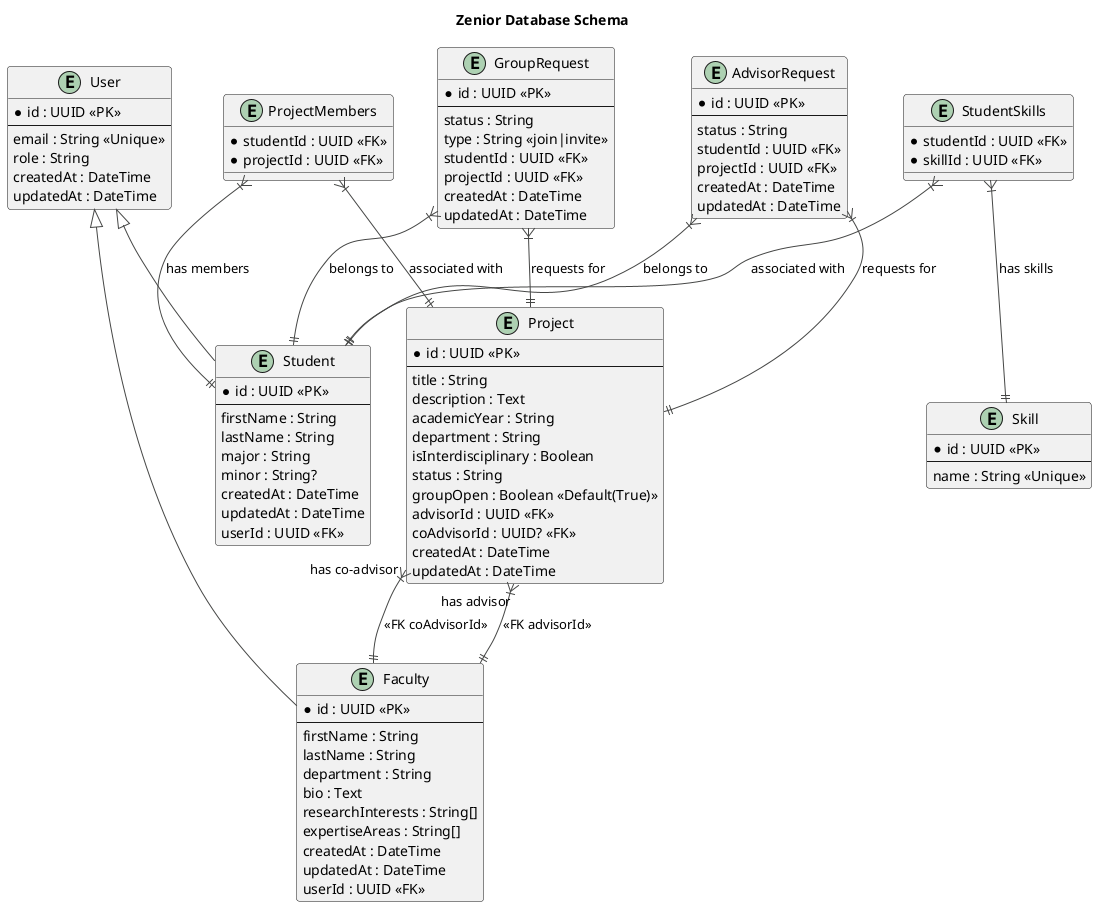 @startuml
!theme vibrant
title Zenior Database Schema

entity User {
  * id : UUID <<PK>>
  --
  email : String <<Unique>>
  role : String
  createdAt : DateTime
  updatedAt : DateTime
}

entity Student {
  * id : UUID <<PK>>
  --
  firstName : String
  lastName : String
  major : String
  minor : String?
  createdAt : DateTime
  updatedAt : DateTime
  userId : UUID <<FK>>
}

entity Faculty {
  * id : UUID <<PK>>
  --
  firstName : String
  lastName : String
  department : String
  bio : Text
  researchInterests : String[]
  expertiseAreas : String[]
  createdAt : DateTime
  updatedAt : DateTime
  userId : UUID <<FK>>
}

entity Project {
  * id : UUID <<PK>>
  --
  title : String
  description : Text
  academicYear : String
  department : String
  isInterdisciplinary : Boolean
  status : String
  groupOpen : Boolean <<Default(True)>>
  advisorId : UUID <<FK>>
  coAdvisorId : UUID? <<FK>>
  createdAt : DateTime
  updatedAt : DateTime
}

entity Skill {
  * id : UUID <<PK>>
  --
  name : String <<Unique>>
}

entity AdvisorRequest {
  * id : UUID <<PK>>
  --
  status : String
  studentId : UUID <<FK>>
  projectId : UUID <<FK>>
  createdAt : DateTime
  updatedAt : DateTime
}

entity GroupRequest {
  * id : UUID <<PK>>
  --
  status : String
  type : String <<join|invite>>
  studentId : UUID <<FK>>
  projectId : UUID <<FK>>
  createdAt : DateTime
  updatedAt : DateTime
}

entity ProjectMembers {
  * studentId : UUID <<FK>>
  * projectId : UUID <<FK>>
}

entity StudentSkills {
  * studentId : UUID <<FK>>
  * skillId : UUID <<FK>>
}

User <|-- Student
User <|-- Faculty

StudentSkills }|--|| Skill : "has skills"
StudentSkills }|--|| Student : "associated with"
ProjectMembers }|--|| Student : "has members"
ProjectMembers }|--|| Project : "associated with"
AdvisorRequest }|--|| Student : "belongs to"
AdvisorRequest }|--|| Project : "requests for"
GroupRequest }|--|| Student : "belongs to"
GroupRequest }|--|| Project : "requests for"
Project }|--|| Faculty : "has advisor" <<FK advisorId>>
Project }|--|| Faculty : "has co-advisor" <<FK coAdvisorId>>
@enduml